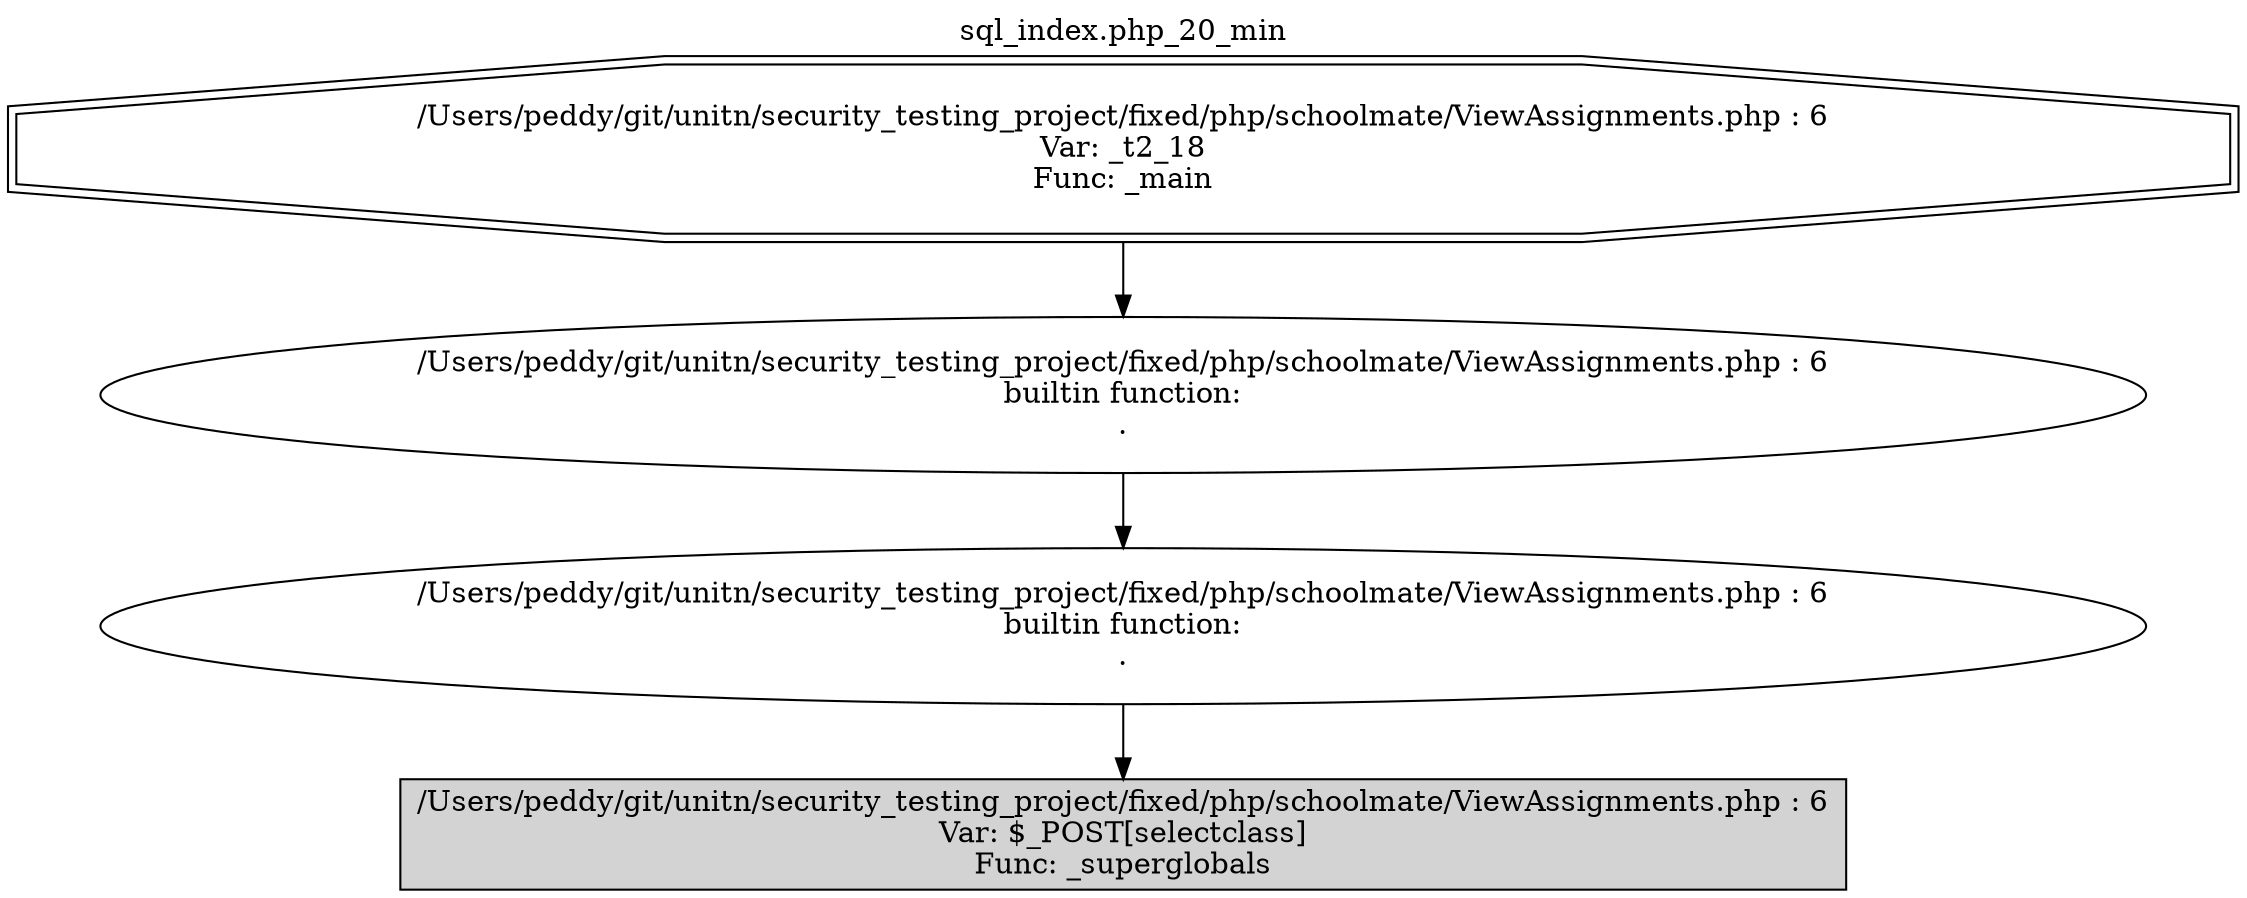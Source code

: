digraph cfg {
  label="sql_index.php_20_min";
  labelloc=t;
  n1 [shape=doubleoctagon, label="/Users/peddy/git/unitn/security_testing_project/fixed/php/schoolmate/ViewAssignments.php : 6\nVar: _t2_18\nFunc: _main\n"];
  n2 [shape=ellipse, label="/Users/peddy/git/unitn/security_testing_project/fixed/php/schoolmate/ViewAssignments.php : 6\nbuiltin function:\n.\n"];
  n3 [shape=ellipse, label="/Users/peddy/git/unitn/security_testing_project/fixed/php/schoolmate/ViewAssignments.php : 6\nbuiltin function:\n.\n"];
  n4 [shape=box, label="/Users/peddy/git/unitn/security_testing_project/fixed/php/schoolmate/ViewAssignments.php : 6\nVar: $_POST[selectclass]\nFunc: _superglobals\n",style=filled];
  n1 -> n2;
  n2 -> n3;
  n3 -> n4;
}
